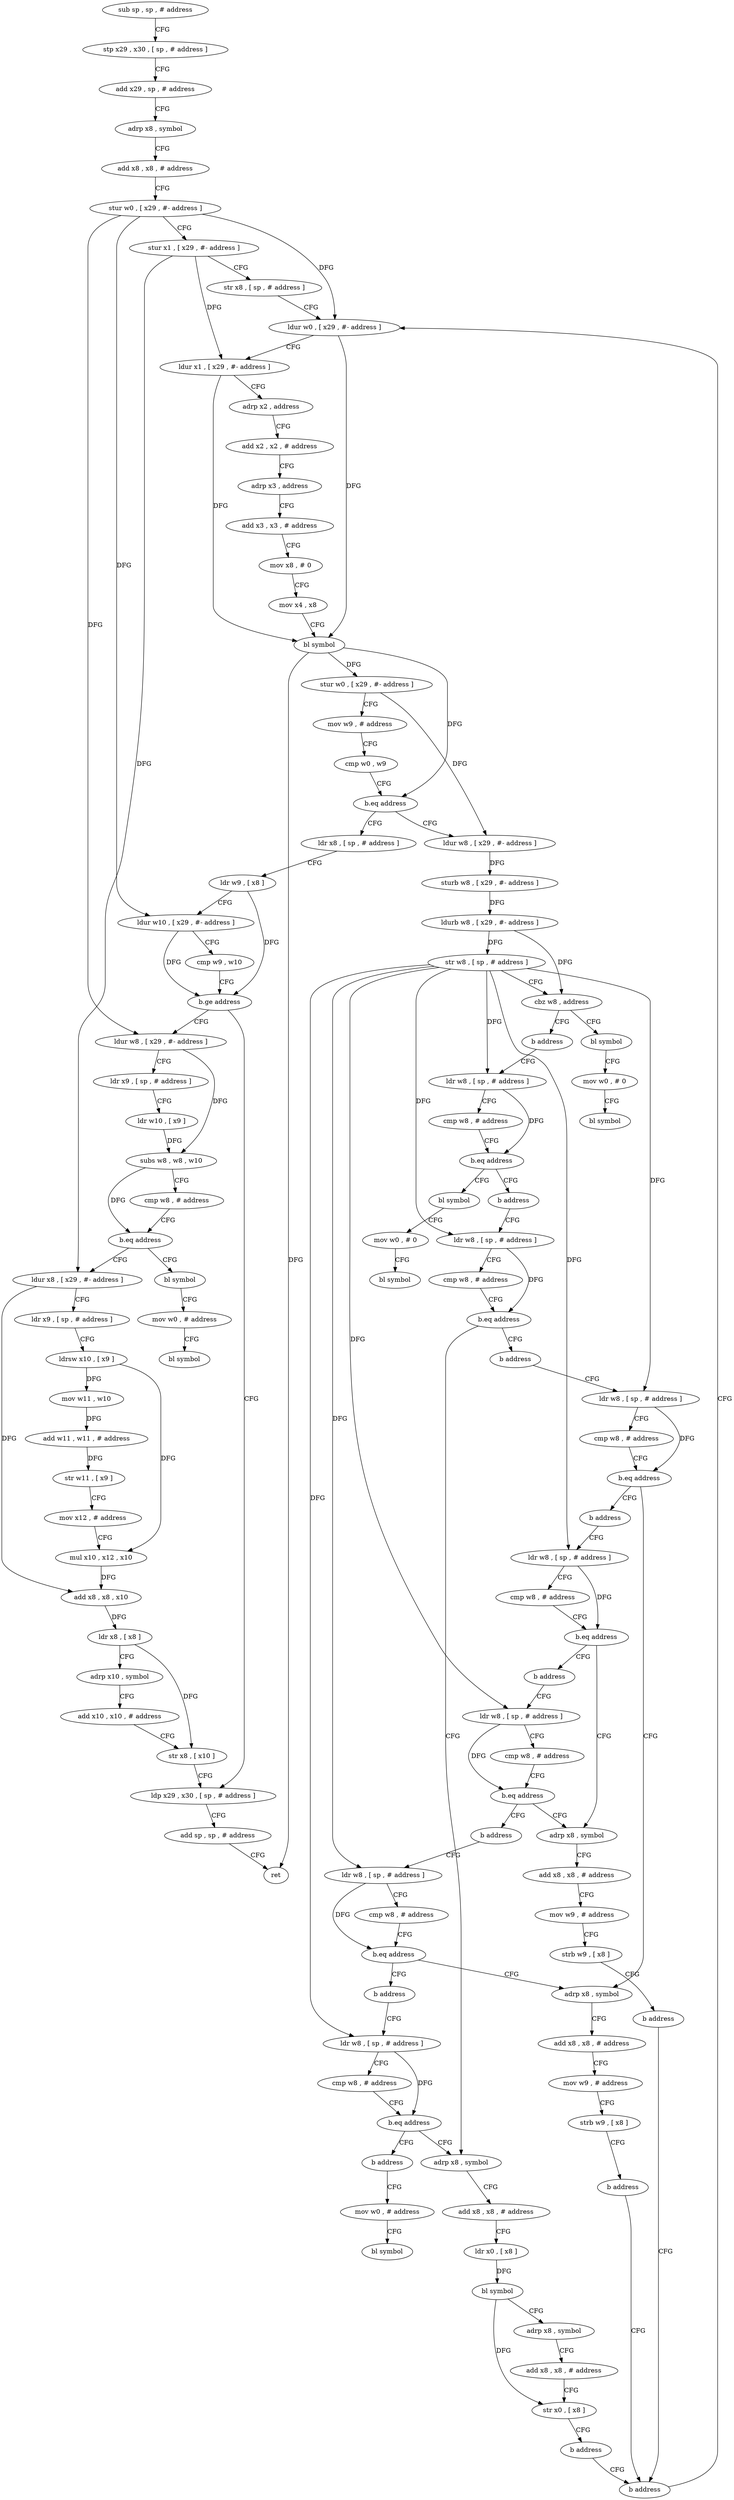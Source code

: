 digraph "func" {
"4217464" [label = "sub sp , sp , # address" ]
"4217468" [label = "stp x29 , x30 , [ sp , # address ]" ]
"4217472" [label = "add x29 , sp , # address" ]
"4217476" [label = "adrp x8 , symbol" ]
"4217480" [label = "add x8 , x8 , # address" ]
"4217484" [label = "stur w0 , [ x29 , #- address ]" ]
"4217488" [label = "stur x1 , [ x29 , #- address ]" ]
"4217492" [label = "str x8 , [ sp , # address ]" ]
"4217496" [label = "ldur w0 , [ x29 , #- address ]" ]
"4217792" [label = "ldr x8 , [ sp , # address ]" ]
"4217796" [label = "ldr w9 , [ x8 ]" ]
"4217800" [label = "ldur w10 , [ x29 , #- address ]" ]
"4217804" [label = "cmp w9 , w10" ]
"4217808" [label = "b.ge address" ]
"4217900" [label = "ldp x29 , x30 , [ sp , # address ]" ]
"4217812" [label = "ldur w8 , [ x29 , #- address ]" ]
"4217548" [label = "ldur w8 , [ x29 , #- address ]" ]
"4217552" [label = "sturb w8 , [ x29 , #- address ]" ]
"4217556" [label = "ldurb w8 , [ x29 , #- address ]" ]
"4217560" [label = "str w8 , [ sp , # address ]" ]
"4217564" [label = "cbz w8 , address" ]
"4217684" [label = "bl symbol" ]
"4217568" [label = "b address" ]
"4217904" [label = "add sp , sp , # address" ]
"4217908" [label = "ret" ]
"4217816" [label = "ldr x9 , [ sp , # address ]" ]
"4217820" [label = "ldr w10 , [ x9 ]" ]
"4217824" [label = "subs w8 , w8 , w10" ]
"4217828" [label = "cmp w8 , # address" ]
"4217832" [label = "b.eq address" ]
"4217848" [label = "ldur x8 , [ x29 , #- address ]" ]
"4217836" [label = "bl symbol" ]
"4217688" [label = "mov w0 , # 0" ]
"4217692" [label = "bl symbol" ]
"4217572" [label = "ldr w8 , [ sp , # address ]" ]
"4217852" [label = "ldr x9 , [ sp , # address ]" ]
"4217856" [label = "ldrsw x10 , [ x9 ]" ]
"4217860" [label = "mov w11 , w10" ]
"4217864" [label = "add w11 , w11 , # address" ]
"4217868" [label = "str w11 , [ x9 ]" ]
"4217872" [label = "mov x12 , # address" ]
"4217876" [label = "mul x10 , x12 , x10" ]
"4217880" [label = "add x8 , x8 , x10" ]
"4217884" [label = "ldr x8 , [ x8 ]" ]
"4217888" [label = "adrp x10 , symbol" ]
"4217892" [label = "add x10 , x10 , # address" ]
"4217896" [label = "str x8 , [ x10 ]" ]
"4217840" [label = "mov w0 , # address" ]
"4217844" [label = "bl symbol" ]
"4217576" [label = "cmp w8 , # address" ]
"4217580" [label = "b.eq address" ]
"4217696" [label = "bl symbol" ]
"4217584" [label = "b address" ]
"4217700" [label = "mov w0 , # 0" ]
"4217704" [label = "bl symbol" ]
"4217588" [label = "ldr w8 , [ sp , # address ]" ]
"4217592" [label = "cmp w8 , # address" ]
"4217596" [label = "b.eq address" ]
"4217708" [label = "adrp x8 , symbol" ]
"4217600" [label = "b address" ]
"4217712" [label = "add x8 , x8 , # address" ]
"4217716" [label = "ldr x0 , [ x8 ]" ]
"4217720" [label = "bl symbol" ]
"4217724" [label = "adrp x8 , symbol" ]
"4217728" [label = "add x8 , x8 , # address" ]
"4217732" [label = "str x0 , [ x8 ]" ]
"4217736" [label = "b address" ]
"4217788" [label = "b address" ]
"4217604" [label = "ldr w8 , [ sp , # address ]" ]
"4217608" [label = "cmp w8 , # address" ]
"4217612" [label = "b.eq address" ]
"4217740" [label = "adrp x8 , symbol" ]
"4217616" [label = "b address" ]
"4217500" [label = "ldur x1 , [ x29 , #- address ]" ]
"4217504" [label = "adrp x2 , address" ]
"4217508" [label = "add x2 , x2 , # address" ]
"4217512" [label = "adrp x3 , address" ]
"4217516" [label = "add x3 , x3 , # address" ]
"4217520" [label = "mov x8 , # 0" ]
"4217524" [label = "mov x4 , x8" ]
"4217528" [label = "bl symbol" ]
"4217532" [label = "stur w0 , [ x29 , #- address ]" ]
"4217536" [label = "mov w9 , # address" ]
"4217540" [label = "cmp w0 , w9" ]
"4217544" [label = "b.eq address" ]
"4217744" [label = "add x8 , x8 , # address" ]
"4217748" [label = "mov w9 , # address" ]
"4217752" [label = "strb w9 , [ x8 ]" ]
"4217756" [label = "b address" ]
"4217620" [label = "ldr w8 , [ sp , # address ]" ]
"4217624" [label = "cmp w8 , # address" ]
"4217628" [label = "b.eq address" ]
"4217760" [label = "adrp x8 , symbol" ]
"4217632" [label = "b address" ]
"4217764" [label = "add x8 , x8 , # address" ]
"4217768" [label = "mov w9 , # address" ]
"4217772" [label = "strb w9 , [ x8 ]" ]
"4217776" [label = "b address" ]
"4217636" [label = "ldr w8 , [ sp , # address ]" ]
"4217640" [label = "cmp w8 , # address" ]
"4217644" [label = "b.eq address" ]
"4217648" [label = "b address" ]
"4217652" [label = "ldr w8 , [ sp , # address ]" ]
"4217656" [label = "cmp w8 , # address" ]
"4217660" [label = "b.eq address" ]
"4217664" [label = "b address" ]
"4217668" [label = "ldr w8 , [ sp , # address ]" ]
"4217672" [label = "cmp w8 , # address" ]
"4217676" [label = "b.eq address" ]
"4217680" [label = "b address" ]
"4217780" [label = "mov w0 , # address" ]
"4217784" [label = "bl symbol" ]
"4217464" -> "4217468" [ label = "CFG" ]
"4217468" -> "4217472" [ label = "CFG" ]
"4217472" -> "4217476" [ label = "CFG" ]
"4217476" -> "4217480" [ label = "CFG" ]
"4217480" -> "4217484" [ label = "CFG" ]
"4217484" -> "4217488" [ label = "CFG" ]
"4217484" -> "4217496" [ label = "DFG" ]
"4217484" -> "4217800" [ label = "DFG" ]
"4217484" -> "4217812" [ label = "DFG" ]
"4217488" -> "4217492" [ label = "CFG" ]
"4217488" -> "4217500" [ label = "DFG" ]
"4217488" -> "4217848" [ label = "DFG" ]
"4217492" -> "4217496" [ label = "CFG" ]
"4217496" -> "4217500" [ label = "CFG" ]
"4217496" -> "4217528" [ label = "DFG" ]
"4217792" -> "4217796" [ label = "CFG" ]
"4217796" -> "4217800" [ label = "CFG" ]
"4217796" -> "4217808" [ label = "DFG" ]
"4217800" -> "4217804" [ label = "CFG" ]
"4217800" -> "4217808" [ label = "DFG" ]
"4217804" -> "4217808" [ label = "CFG" ]
"4217808" -> "4217900" [ label = "CFG" ]
"4217808" -> "4217812" [ label = "CFG" ]
"4217900" -> "4217904" [ label = "CFG" ]
"4217812" -> "4217816" [ label = "CFG" ]
"4217812" -> "4217824" [ label = "DFG" ]
"4217548" -> "4217552" [ label = "DFG" ]
"4217552" -> "4217556" [ label = "DFG" ]
"4217556" -> "4217560" [ label = "DFG" ]
"4217556" -> "4217564" [ label = "DFG" ]
"4217560" -> "4217564" [ label = "CFG" ]
"4217560" -> "4217572" [ label = "DFG" ]
"4217560" -> "4217588" [ label = "DFG" ]
"4217560" -> "4217604" [ label = "DFG" ]
"4217560" -> "4217620" [ label = "DFG" ]
"4217560" -> "4217636" [ label = "DFG" ]
"4217560" -> "4217652" [ label = "DFG" ]
"4217560" -> "4217668" [ label = "DFG" ]
"4217564" -> "4217684" [ label = "CFG" ]
"4217564" -> "4217568" [ label = "CFG" ]
"4217684" -> "4217688" [ label = "CFG" ]
"4217568" -> "4217572" [ label = "CFG" ]
"4217904" -> "4217908" [ label = "CFG" ]
"4217816" -> "4217820" [ label = "CFG" ]
"4217820" -> "4217824" [ label = "DFG" ]
"4217824" -> "4217828" [ label = "CFG" ]
"4217824" -> "4217832" [ label = "DFG" ]
"4217828" -> "4217832" [ label = "CFG" ]
"4217832" -> "4217848" [ label = "CFG" ]
"4217832" -> "4217836" [ label = "CFG" ]
"4217848" -> "4217852" [ label = "CFG" ]
"4217848" -> "4217880" [ label = "DFG" ]
"4217836" -> "4217840" [ label = "CFG" ]
"4217688" -> "4217692" [ label = "CFG" ]
"4217572" -> "4217576" [ label = "CFG" ]
"4217572" -> "4217580" [ label = "DFG" ]
"4217852" -> "4217856" [ label = "CFG" ]
"4217856" -> "4217860" [ label = "DFG" ]
"4217856" -> "4217876" [ label = "DFG" ]
"4217860" -> "4217864" [ label = "DFG" ]
"4217864" -> "4217868" [ label = "DFG" ]
"4217868" -> "4217872" [ label = "CFG" ]
"4217872" -> "4217876" [ label = "CFG" ]
"4217876" -> "4217880" [ label = "DFG" ]
"4217880" -> "4217884" [ label = "DFG" ]
"4217884" -> "4217888" [ label = "CFG" ]
"4217884" -> "4217896" [ label = "DFG" ]
"4217888" -> "4217892" [ label = "CFG" ]
"4217892" -> "4217896" [ label = "CFG" ]
"4217896" -> "4217900" [ label = "CFG" ]
"4217840" -> "4217844" [ label = "CFG" ]
"4217576" -> "4217580" [ label = "CFG" ]
"4217580" -> "4217696" [ label = "CFG" ]
"4217580" -> "4217584" [ label = "CFG" ]
"4217696" -> "4217700" [ label = "CFG" ]
"4217584" -> "4217588" [ label = "CFG" ]
"4217700" -> "4217704" [ label = "CFG" ]
"4217588" -> "4217592" [ label = "CFG" ]
"4217588" -> "4217596" [ label = "DFG" ]
"4217592" -> "4217596" [ label = "CFG" ]
"4217596" -> "4217708" [ label = "CFG" ]
"4217596" -> "4217600" [ label = "CFG" ]
"4217708" -> "4217712" [ label = "CFG" ]
"4217600" -> "4217604" [ label = "CFG" ]
"4217712" -> "4217716" [ label = "CFG" ]
"4217716" -> "4217720" [ label = "DFG" ]
"4217720" -> "4217724" [ label = "CFG" ]
"4217720" -> "4217732" [ label = "DFG" ]
"4217724" -> "4217728" [ label = "CFG" ]
"4217728" -> "4217732" [ label = "CFG" ]
"4217732" -> "4217736" [ label = "CFG" ]
"4217736" -> "4217788" [ label = "CFG" ]
"4217788" -> "4217496" [ label = "CFG" ]
"4217604" -> "4217608" [ label = "CFG" ]
"4217604" -> "4217612" [ label = "DFG" ]
"4217608" -> "4217612" [ label = "CFG" ]
"4217612" -> "4217740" [ label = "CFG" ]
"4217612" -> "4217616" [ label = "CFG" ]
"4217740" -> "4217744" [ label = "CFG" ]
"4217616" -> "4217620" [ label = "CFG" ]
"4217500" -> "4217504" [ label = "CFG" ]
"4217500" -> "4217528" [ label = "DFG" ]
"4217504" -> "4217508" [ label = "CFG" ]
"4217508" -> "4217512" [ label = "CFG" ]
"4217512" -> "4217516" [ label = "CFG" ]
"4217516" -> "4217520" [ label = "CFG" ]
"4217520" -> "4217524" [ label = "CFG" ]
"4217524" -> "4217528" [ label = "CFG" ]
"4217528" -> "4217532" [ label = "DFG" ]
"4217528" -> "4217544" [ label = "DFG" ]
"4217528" -> "4217908" [ label = "DFG" ]
"4217532" -> "4217536" [ label = "CFG" ]
"4217532" -> "4217548" [ label = "DFG" ]
"4217536" -> "4217540" [ label = "CFG" ]
"4217540" -> "4217544" [ label = "CFG" ]
"4217544" -> "4217792" [ label = "CFG" ]
"4217544" -> "4217548" [ label = "CFG" ]
"4217744" -> "4217748" [ label = "CFG" ]
"4217748" -> "4217752" [ label = "CFG" ]
"4217752" -> "4217756" [ label = "CFG" ]
"4217756" -> "4217788" [ label = "CFG" ]
"4217620" -> "4217624" [ label = "CFG" ]
"4217620" -> "4217628" [ label = "DFG" ]
"4217624" -> "4217628" [ label = "CFG" ]
"4217628" -> "4217760" [ label = "CFG" ]
"4217628" -> "4217632" [ label = "CFG" ]
"4217760" -> "4217764" [ label = "CFG" ]
"4217632" -> "4217636" [ label = "CFG" ]
"4217764" -> "4217768" [ label = "CFG" ]
"4217768" -> "4217772" [ label = "CFG" ]
"4217772" -> "4217776" [ label = "CFG" ]
"4217776" -> "4217788" [ label = "CFG" ]
"4217636" -> "4217640" [ label = "CFG" ]
"4217636" -> "4217644" [ label = "DFG" ]
"4217640" -> "4217644" [ label = "CFG" ]
"4217644" -> "4217760" [ label = "CFG" ]
"4217644" -> "4217648" [ label = "CFG" ]
"4217648" -> "4217652" [ label = "CFG" ]
"4217652" -> "4217656" [ label = "CFG" ]
"4217652" -> "4217660" [ label = "DFG" ]
"4217656" -> "4217660" [ label = "CFG" ]
"4217660" -> "4217740" [ label = "CFG" ]
"4217660" -> "4217664" [ label = "CFG" ]
"4217664" -> "4217668" [ label = "CFG" ]
"4217668" -> "4217672" [ label = "CFG" ]
"4217668" -> "4217676" [ label = "DFG" ]
"4217672" -> "4217676" [ label = "CFG" ]
"4217676" -> "4217708" [ label = "CFG" ]
"4217676" -> "4217680" [ label = "CFG" ]
"4217680" -> "4217780" [ label = "CFG" ]
"4217780" -> "4217784" [ label = "CFG" ]
}
